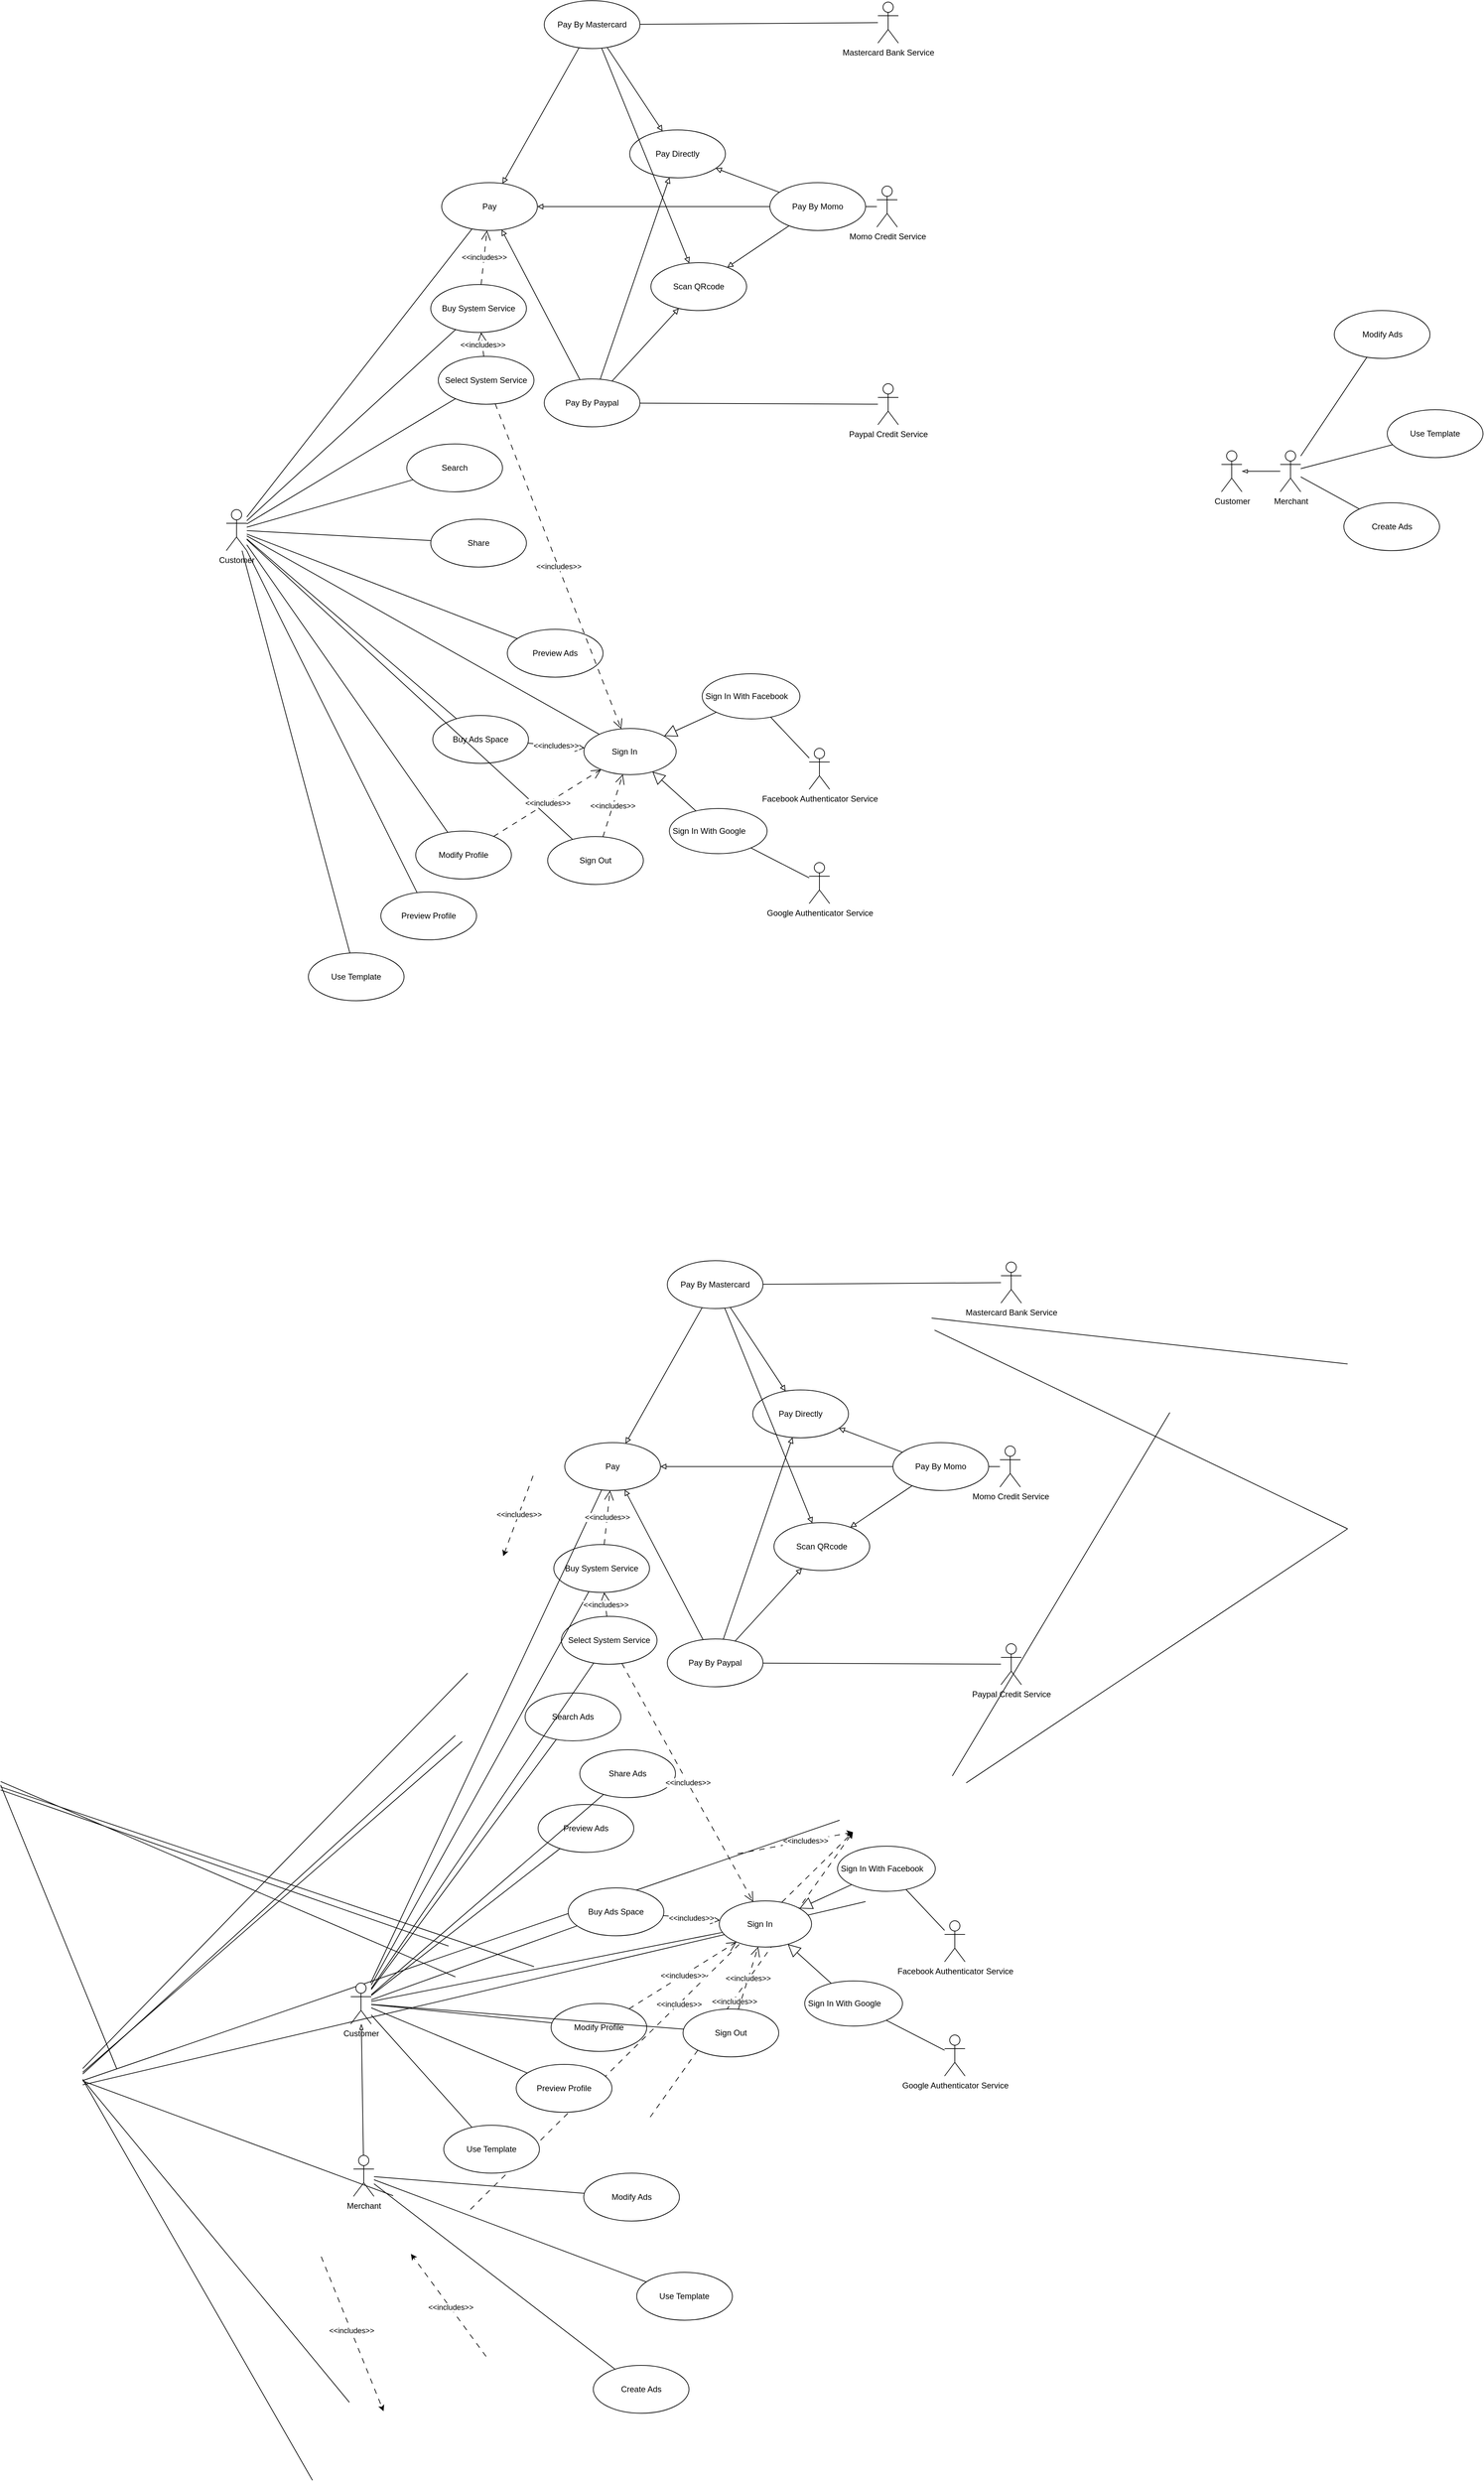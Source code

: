 <mxfile version="24.1.0" type="device">
  <diagram id="kgpKYQtTHZ0yAKxKKP6v" name="Page-1">
    <mxGraphModel dx="4947" dy="4611" grid="0" gridSize="10" guides="1" tooltips="1" connect="1" arrows="1" fold="1" page="1" pageScale="1" pageWidth="850" pageHeight="1100" background="none" math="0" shadow="0">
      <root>
        <mxCell id="0" />
        <mxCell id="1" parent="0" />
        <mxCell id="QdUmvHCU_gGnPU_W8vJt-130" style="rounded=0;orthogonalLoop=1;jettySize=auto;html=1;dashed=1;dashPattern=8 8;entryX=0;entryY=1;entryDx=0;entryDy=0;exitX=1;exitY=0.5;exitDx=0;exitDy=0;" edge="1" parent="1" source="QdUmvHCU_gGnPU_W8vJt-25">
          <mxGeometry relative="1" as="geometry">
            <mxPoint x="500" y="1210" as="sourcePoint" />
            <mxPoint x="796.508" y="793.532" as="targetPoint" />
          </mxGeometry>
        </mxCell>
        <mxCell id="QdUmvHCU_gGnPU_W8vJt-179" value="&amp;lt;&amp;lt;includes&amp;gt;&amp;gt;" style="edgeLabel;html=1;align=center;verticalAlign=middle;resizable=0;points=[];fontFamily=Helvetica;fontSize=11;fontColor=default;labelBackgroundColor=default;" vertex="1" connectable="0" parent="QdUmvHCU_gGnPU_W8vJt-130">
          <mxGeometry x="-0.18" y="-2" relative="1" as="geometry">
            <mxPoint as="offset" />
          </mxGeometry>
        </mxCell>
        <mxCell id="QdUmvHCU_gGnPU_W8vJt-132" style="rounded=0;orthogonalLoop=1;jettySize=auto;html=1;dashed=1;dashPattern=8 8;exitDx=0;exitDy=0;exitX=1;exitY=0.5;entryX=0;entryY=1;entryDx=0;entryDy=0;" edge="1" parent="1" source="QdUmvHCU_gGnPU_W8vJt-101">
          <mxGeometry relative="1" as="geometry">
            <mxPoint x="628" y="825" as="sourcePoint" />
            <mxPoint x="796.508" y="793.532" as="targetPoint" />
          </mxGeometry>
        </mxCell>
        <mxCell id="QdUmvHCU_gGnPU_W8vJt-177" value="&amp;lt;&amp;lt;includes&amp;gt;&amp;gt;" style="edgeLabel;html=1;align=center;verticalAlign=middle;resizable=0;points=[];fontFamily=Helvetica;fontSize=11;fontColor=default;labelBackgroundColor=default;" vertex="1" connectable="0" parent="QdUmvHCU_gGnPU_W8vJt-132">
          <mxGeometry x="0.17" y="1" relative="1" as="geometry">
            <mxPoint as="offset" />
          </mxGeometry>
        </mxCell>
        <mxCell id="QdUmvHCU_gGnPU_W8vJt-134" style="rounded=0;orthogonalLoop=1;jettySize=auto;html=1;dashed=1;dashPattern=8 8;exitDx=0;exitDy=0;exitX=1;exitY=0.5;entryX=0;entryY=1;entryDx=0;entryDy=0;" edge="1" parent="1" source="QdUmvHCU_gGnPU_W8vJt-102">
          <mxGeometry relative="1" as="geometry">
            <mxPoint x="237" y="1345" as="sourcePoint" />
            <mxPoint x="796.508" y="793.532" as="targetPoint" />
          </mxGeometry>
        </mxCell>
        <mxCell id="QdUmvHCU_gGnPU_W8vJt-178" value="&amp;lt;&amp;lt;includes&amp;gt;&amp;gt;" style="edgeLabel;html=1;align=center;verticalAlign=middle;resizable=0;points=[];fontFamily=Helvetica;fontSize=11;fontColor=default;labelBackgroundColor=default;" vertex="1" connectable="0" parent="QdUmvHCU_gGnPU_W8vJt-134">
          <mxGeometry x="0.088" relative="1" as="geometry">
            <mxPoint as="offset" />
          </mxGeometry>
        </mxCell>
        <mxCell id="QdUmvHCU_gGnPU_W8vJt-162" value="" style="endArrow=none;html=1;rounded=0;" edge="1" parent="1" target="QdUmvHCU_gGnPU_W8vJt-45">
          <mxGeometry width="50" height="50" relative="1" as="geometry">
            <mxPoint x="-450" y="727.33" as="sourcePoint" />
            <mxPoint x="330" y="990" as="targetPoint" />
          </mxGeometry>
        </mxCell>
        <mxCell id="QdUmvHCU_gGnPU_W8vJt-163" value="" style="endArrow=none;html=1;rounded=0;" edge="1" parent="1" target="QdUmvHCU_gGnPU_W8vJt-27">
          <mxGeometry width="50" height="50" relative="1" as="geometry">
            <mxPoint x="-450" y="731.784" as="sourcePoint" />
            <mxPoint x="205" y="960" as="targetPoint" />
          </mxGeometry>
        </mxCell>
        <mxCell id="QdUmvHCU_gGnPU_W8vJt-164" value="" style="endArrow=none;html=1;rounded=0;entryX=0;entryY=0.5;entryDx=0;entryDy=0;" edge="1" parent="1" target="QdUmvHCU_gGnPU_W8vJt-26">
          <mxGeometry width="50" height="50" relative="1" as="geometry">
            <mxPoint x="-450" y="719.443" as="sourcePoint" />
            <mxPoint x="215" y="1005" as="targetPoint" />
          </mxGeometry>
        </mxCell>
        <mxCell id="QdUmvHCU_gGnPU_W8vJt-183" value="" style="endArrow=none;html=1;rounded=0;" edge="1" parent="1" target="QdUmvHCU_gGnPU_W8vJt-23">
          <mxGeometry width="50" height="50" relative="1" as="geometry">
            <mxPoint x="-450" y="724.511" as="sourcePoint" />
            <mxPoint x="-280" y="1140" as="targetPoint" />
          </mxGeometry>
        </mxCell>
        <mxCell id="QdUmvHCU_gGnPU_W8vJt-185" style="rounded=0;orthogonalLoop=1;jettySize=auto;html=1;dashed=1;dashPattern=8 8;exitX=0.5;exitY=0;exitDx=0;exitDy=0;" edge="1" parent="1" target="QdUmvHCU_gGnPU_W8vJt-23">
          <mxGeometry relative="1" as="geometry">
            <mxPoint x="260" y="1560" as="sourcePoint" />
            <mxPoint x="150" y="1410" as="targetPoint" />
          </mxGeometry>
        </mxCell>
        <mxCell id="QdUmvHCU_gGnPU_W8vJt-186" value="&amp;lt;&amp;lt;includes&amp;gt;&amp;gt;" style="edgeLabel;html=1;align=center;verticalAlign=middle;resizable=0;points=[];" vertex="1" connectable="0" parent="QdUmvHCU_gGnPU_W8vJt-185">
          <mxGeometry x="-0.045" relative="1" as="geometry">
            <mxPoint as="offset" />
          </mxGeometry>
        </mxCell>
        <mxCell id="QdUmvHCU_gGnPU_W8vJt-187" style="rounded=0;orthogonalLoop=1;jettySize=auto;html=1;dashed=1;dashPattern=8 8;" edge="1" parent="1" target="QdUmvHCU_gGnPU_W8vJt-8">
          <mxGeometry relative="1" as="geometry">
            <mxPoint x="328.673" y="272.532" as="sourcePoint" />
            <mxPoint x="285" y="390" as="targetPoint" />
          </mxGeometry>
        </mxCell>
        <mxCell id="QdUmvHCU_gGnPU_W8vJt-188" value="&amp;lt;&amp;lt;includes&amp;gt;&amp;gt;" style="edgeLabel;html=1;align=center;verticalAlign=middle;resizable=0;points=[];" vertex="1" connectable="0" parent="QdUmvHCU_gGnPU_W8vJt-187">
          <mxGeometry x="-0.045" relative="1" as="geometry">
            <mxPoint as="offset" />
          </mxGeometry>
        </mxCell>
        <mxCell id="QdUmvHCU_gGnPU_W8vJt-190" value="" style="endArrow=none;html=1;rounded=0;" edge="1" parent="1" target="QdUmvHCU_gGnPU_W8vJt-2">
          <mxGeometry width="50" height="50" relative="1" as="geometry">
            <mxPoint x="-330" y="1155.019" as="sourcePoint" />
            <mxPoint x="6" y="1741" as="targetPoint" />
          </mxGeometry>
        </mxCell>
        <mxCell id="QdUmvHCU_gGnPU_W8vJt-191" value="" style="endArrow=none;html=1;rounded=0;" edge="1" parent="1" target="QdUmvHCU_gGnPU_W8vJt-10">
          <mxGeometry width="50" height="50" relative="1" as="geometry">
            <mxPoint x="-330" y="1156.618" as="sourcePoint" />
            <mxPoint x="777" y="776" as="targetPoint" />
          </mxGeometry>
        </mxCell>
        <mxCell id="QdUmvHCU_gGnPU_W8vJt-192" value="" style="endArrow=none;html=1;rounded=0;" edge="1" parent="1" target="QdUmvHCU_gGnPU_W8vJt-25">
          <mxGeometry width="50" height="50" relative="1" as="geometry">
            <mxPoint x="-330" y="1162.854" as="sourcePoint" />
            <mxPoint x="815" y="895" as="targetPoint" />
          </mxGeometry>
        </mxCell>
        <mxCell id="QdUmvHCU_gGnPU_W8vJt-193" value="" style="endArrow=none;html=1;rounded=0;" edge="1" parent="1" target="QdUmvHCU_gGnPU_W8vJt-102">
          <mxGeometry width="50" height="50" relative="1" as="geometry">
            <mxPoint x="-330" y="1157.193" as="sourcePoint" />
            <mxPoint x="124" y="1325" as="targetPoint" />
          </mxGeometry>
        </mxCell>
        <mxCell id="QdUmvHCU_gGnPU_W8vJt-194" value="" style="endArrow=none;html=1;rounded=0;" edge="1" parent="1" target="QdUmvHCU_gGnPU_W8vJt-101">
          <mxGeometry width="50" height="50" relative="1" as="geometry">
            <mxPoint x="-330" y="1154.998" as="sourcePoint" />
            <mxPoint x="60" y="1627" as="targetPoint" />
          </mxGeometry>
        </mxCell>
        <mxCell id="QdUmvHCU_gGnPU_W8vJt-196" value="" style="endArrow=none;html=1;rounded=0;" edge="1" parent="1" target="QdUmvHCU_gGnPU_W8vJt-32">
          <mxGeometry width="50" height="50" relative="1" as="geometry">
            <mxPoint x="-330" y="1147.049" as="sourcePoint" />
            <mxPoint x="215" y="652" as="targetPoint" />
          </mxGeometry>
        </mxCell>
        <mxCell id="QdUmvHCU_gGnPU_W8vJt-197" value="" style="endArrow=none;html=1;rounded=0;" edge="1" parent="1" target="QdUmvHCU_gGnPU_W8vJt-12">
          <mxGeometry width="50" height="50" relative="1" as="geometry">
            <mxPoint x="-330" y="1144.512" as="sourcePoint" />
            <mxPoint x="225" y="661" as="targetPoint" />
          </mxGeometry>
        </mxCell>
        <mxCell id="QdUmvHCU_gGnPU_W8vJt-198" value="" style="endArrow=none;html=1;rounded=0;" edge="1" parent="1" target="QdUmvHCU_gGnPU_W8vJt-46">
          <mxGeometry width="50" height="50" relative="1" as="geometry">
            <mxPoint x="-330" y="1139.072" as="sourcePoint" />
            <mxPoint x="233" y="561" as="targetPoint" />
          </mxGeometry>
        </mxCell>
        <mxCell id="QdUmvHCU_gGnPU_W8vJt-139" style="rounded=0;orthogonalLoop=1;jettySize=auto;html=1;dashed=1;dashPattern=8 8;" edge="1" parent="1" target="QdUmvHCU_gGnPU_W8vJt-45">
          <mxGeometry relative="1" as="geometry">
            <mxPoint x="18.829" y="1414.122" as="sourcePoint" />
            <mxPoint x="110" y="1640" as="targetPoint" />
          </mxGeometry>
        </mxCell>
        <mxCell id="QdUmvHCU_gGnPU_W8vJt-140" value="&amp;lt;&amp;lt;includes&amp;gt;&amp;gt;" style="edgeLabel;html=1;align=center;verticalAlign=middle;resizable=0;points=[];" vertex="1" connectable="0" parent="QdUmvHCU_gGnPU_W8vJt-139">
          <mxGeometry x="-0.045" relative="1" as="geometry">
            <mxPoint as="offset" />
          </mxGeometry>
        </mxCell>
        <mxCell id="QdUmvHCU_gGnPU_W8vJt-62" style="rounded=0;orthogonalLoop=1;jettySize=auto;html=1;dashed=1;dashPattern=8 8;" edge="1" parent="1" source="QdUmvHCU_gGnPU_W8vJt-10">
          <mxGeometry relative="1" as="geometry">
            <mxPoint x="875" y="810" as="targetPoint" />
          </mxGeometry>
        </mxCell>
        <mxCell id="QdUmvHCU_gGnPU_W8vJt-63" value="&amp;lt;&amp;lt;includes&amp;gt;&amp;gt;" style="edgeLabel;html=1;align=center;verticalAlign=middle;resizable=0;points=[];" vertex="1" connectable="0" parent="QdUmvHCU_gGnPU_W8vJt-62">
          <mxGeometry x="-0.045" relative="1" as="geometry">
            <mxPoint as="offset" />
          </mxGeometry>
        </mxCell>
        <mxCell id="QdUmvHCU_gGnPU_W8vJt-201" value="" style="endArrow=none;html=1;rounded=0;strokeColor=default;align=center;verticalAlign=middle;fontFamily=Helvetica;fontSize=11;fontColor=default;labelBackgroundColor=default;" edge="1" parent="1" target="QdUmvHCU_gGnPU_W8vJt-33">
          <mxGeometry width="50" height="50" relative="1" as="geometry">
            <mxPoint x="941.874" y="711.331" as="sourcePoint" />
            <mxPoint x="1260" y="180" as="targetPoint" />
          </mxGeometry>
        </mxCell>
        <mxCell id="QdUmvHCU_gGnPU_W8vJt-202" value="" style="endArrow=none;html=1;rounded=0;strokeColor=default;align=center;verticalAlign=middle;fontFamily=Helvetica;fontSize=11;fontColor=default;labelBackgroundColor=default;" edge="1" parent="1" target="QdUmvHCU_gGnPU_W8vJt-36">
          <mxGeometry width="50" height="50" relative="1" as="geometry">
            <mxPoint x="962.168" y="721.453" as="sourcePoint" />
            <mxPoint x="1520" y="350" as="targetPoint" />
          </mxGeometry>
        </mxCell>
        <mxCell id="QdUmvHCU_gGnPU_W8vJt-209" value="" style="endArrow=none;html=1;rounded=0;strokeColor=default;align=center;verticalAlign=middle;fontFamily=Helvetica;fontSize=11;fontColor=default;labelBackgroundColor=default;" edge="1" parent="1" target="QdUmvHCU_gGnPU_W8vJt-43">
          <mxGeometry width="50" height="50" relative="1" as="geometry">
            <mxPoint x="915.89" y="59.612" as="sourcePoint" />
            <mxPoint x="1520" y="350" as="targetPoint" />
          </mxGeometry>
        </mxCell>
        <mxCell id="QdUmvHCU_gGnPU_W8vJt-210" value="" style="endArrow=none;html=1;rounded=0;strokeColor=default;align=center;verticalAlign=middle;fontFamily=Helvetica;fontSize=11;fontColor=default;labelBackgroundColor=default;" edge="1" parent="1" target="QdUmvHCU_gGnPU_W8vJt-40">
          <mxGeometry width="50" height="50" relative="1" as="geometry">
            <mxPoint x="911.52" y="42.035" as="sourcePoint" />
            <mxPoint x="1520" y="109" as="targetPoint" />
          </mxGeometry>
        </mxCell>
        <mxCell id="QdUmvHCU_gGnPU_W8vJt-245" value="Use Template" style="ellipse;whiteSpace=wrap;html=1;" vertex="1" parent="1">
          <mxGeometry y="-492" width="140" height="70" as="geometry" />
        </mxCell>
        <mxCell id="QdUmvHCU_gGnPU_W8vJt-247" value="Search" style="ellipse;whiteSpace=wrap;html=1;" vertex="1" parent="1">
          <mxGeometry x="144" y="-1236" width="140" height="70" as="geometry" />
        </mxCell>
        <mxCell id="QdUmvHCU_gGnPU_W8vJt-248" value="Share" style="ellipse;whiteSpace=wrap;html=1;" vertex="1" parent="1">
          <mxGeometry x="179" y="-1126" width="140" height="70" as="geometry" />
        </mxCell>
        <mxCell id="QdUmvHCU_gGnPU_W8vJt-249" value="Buy System Service" style="ellipse;whiteSpace=wrap;html=1;" vertex="1" parent="1">
          <mxGeometry x="179" y="-1469" width="140" height="70" as="geometry" />
        </mxCell>
        <mxCell id="QdUmvHCU_gGnPU_W8vJt-250" value="Select System Service" style="ellipse;whiteSpace=wrap;html=1;" vertex="1" parent="1">
          <mxGeometry x="190" y="-1364" width="140" height="70" as="geometry" />
        </mxCell>
        <mxCell id="QdUmvHCU_gGnPU_W8vJt-251" value="Google Authenticator Service" style="shape=umlActor;verticalLabelPosition=bottom;verticalAlign=top;html=1;outlineConnect=0;container=0;flipV=0;" vertex="1" parent="1">
          <mxGeometry x="732.5" y="-624" width="30" height="60" as="geometry" />
        </mxCell>
        <mxCell id="QdUmvHCU_gGnPU_W8vJt-252" value="Facebook Authenticator Service" style="shape=umlActor;verticalLabelPosition=bottom;verticalAlign=top;html=1;outlineConnect=0;container=0;flipV=0;" vertex="1" parent="1">
          <mxGeometry x="732.5" y="-791" width="30" height="60" as="geometry" />
        </mxCell>
        <mxCell id="QdUmvHCU_gGnPU_W8vJt-253" value="Momo Credit Service" style="shape=umlActor;verticalLabelPosition=bottom;verticalAlign=top;html=1;outlineConnect=0;container=0;" vertex="1" parent="1">
          <mxGeometry x="831.5" y="-1613" width="30" height="60" as="geometry" />
        </mxCell>
        <mxCell id="QdUmvHCU_gGnPU_W8vJt-254" value="Mastercard Bank Service" style="shape=umlActor;verticalLabelPosition=bottom;verticalAlign=top;html=1;outlineConnect=0;container=0;" vertex="1" parent="1">
          <mxGeometry x="833" y="-1882" width="30" height="60" as="geometry" />
        </mxCell>
        <mxCell id="QdUmvHCU_gGnPU_W8vJt-255" value="Modify Profile" style="ellipse;whiteSpace=wrap;html=1;" vertex="1" parent="1">
          <mxGeometry x="157" y="-670" width="140" height="70" as="geometry" />
        </mxCell>
        <mxCell id="QdUmvHCU_gGnPU_W8vJt-256" value="Preview Profile" style="ellipse;whiteSpace=wrap;html=1;" vertex="1" parent="1">
          <mxGeometry x="106" y="-581" width="140" height="70" as="geometry" />
        </mxCell>
        <mxCell id="QdUmvHCU_gGnPU_W8vJt-257" value="Preview Ads" style="ellipse;whiteSpace=wrap;html=1;" vertex="1" parent="1">
          <mxGeometry x="291" y="-965" width="140" height="70" as="geometry" />
        </mxCell>
        <mxCell id="QdUmvHCU_gGnPU_W8vJt-260" value="Buy Ads Space" style="ellipse;whiteSpace=wrap;html=1;" vertex="1" parent="1">
          <mxGeometry x="182" y="-839" width="140" height="70" as="geometry" />
        </mxCell>
        <mxCell id="QdUmvHCU_gGnPU_W8vJt-261" value="Sign Out" style="ellipse;whiteSpace=wrap;html=1;flipH=1;flipV=1;" vertex="1" parent="1">
          <mxGeometry x="350" y="-662" width="140" height="70" as="geometry" />
        </mxCell>
        <mxCell id="QdUmvHCU_gGnPU_W8vJt-262" value="Sign In&lt;span style=&quot;white-space: pre;&quot;&gt;&#x9;&lt;/span&gt;" style="ellipse;whiteSpace=wrap;html=1;flipH=1;flipV=1;fontStyle=0" vertex="1" parent="1">
          <mxGeometry x="403" y="-820" width="135" height="67.5" as="geometry" />
        </mxCell>
        <mxCell id="QdUmvHCU_gGnPU_W8vJt-263" value="Customer" style="shape=umlActor;verticalLabelPosition=bottom;verticalAlign=top;html=1;outlineConnect=0;" vertex="1" parent="1">
          <mxGeometry x="-120" y="-1140" width="30" height="60" as="geometry" />
        </mxCell>
        <mxCell id="QdUmvHCU_gGnPU_W8vJt-266" value="Sign In With Facebook&lt;span style=&quot;white-space: pre;&quot;&gt;&#x9;&lt;/span&gt;" style="ellipse;whiteSpace=wrap;html=1;flipH=1;flipV=1;fontStyle=0" vertex="1" parent="1">
          <mxGeometry x="576" y="-900" width="143" height="66" as="geometry" />
        </mxCell>
        <mxCell id="QdUmvHCU_gGnPU_W8vJt-267" value="Sign In With Google&lt;span style=&quot;white-space: pre;&quot;&gt;&#x9;&lt;/span&gt;" style="ellipse;whiteSpace=wrap;html=1;flipH=1;flipV=1;fontStyle=0" vertex="1" parent="1">
          <mxGeometry x="528" y="-703" width="143" height="66" as="geometry" />
        </mxCell>
        <mxCell id="QdUmvHCU_gGnPU_W8vJt-269" value="" style="endArrow=block;endSize=16;endFill=0;html=1;rounded=0;strokeColor=default;align=center;verticalAlign=middle;fontFamily=Helvetica;fontSize=11;fontColor=default;labelBackgroundColor=default;" edge="1" parent="1" source="QdUmvHCU_gGnPU_W8vJt-266" target="QdUmvHCU_gGnPU_W8vJt-262">
          <mxGeometry width="160" relative="1" as="geometry">
            <mxPoint x="208.5" y="-610" as="sourcePoint" />
            <mxPoint x="368.5" y="-610" as="targetPoint" />
          </mxGeometry>
        </mxCell>
        <mxCell id="QdUmvHCU_gGnPU_W8vJt-270" value="" style="endArrow=block;endSize=16;endFill=0;html=1;rounded=0;strokeColor=default;align=center;verticalAlign=middle;fontFamily=Helvetica;fontSize=11;fontColor=default;labelBackgroundColor=default;" edge="1" parent="1" source="QdUmvHCU_gGnPU_W8vJt-267" target="QdUmvHCU_gGnPU_W8vJt-262">
          <mxGeometry width="160" relative="1" as="geometry">
            <mxPoint x="386" y="-617" as="sourcePoint" />
            <mxPoint x="423" y="-584" as="targetPoint" />
          </mxGeometry>
        </mxCell>
        <mxCell id="QdUmvHCU_gGnPU_W8vJt-271" value="&amp;lt;&amp;lt;includes&amp;gt;&amp;gt;" style="endArrow=open;endSize=12;dashed=1;html=1;rounded=0;dashPattern=8 8;strokeColor=default;align=center;verticalAlign=middle;fontFamily=Helvetica;fontSize=11;fontColor=default;labelBackgroundColor=default;" edge="1" parent="1" source="QdUmvHCU_gGnPU_W8vJt-261" target="QdUmvHCU_gGnPU_W8vJt-262">
          <mxGeometry width="160" relative="1" as="geometry">
            <mxPoint x="217.5" y="-516" as="sourcePoint" />
            <mxPoint x="377.5" y="-516" as="targetPoint" />
          </mxGeometry>
        </mxCell>
        <mxCell id="QdUmvHCU_gGnPU_W8vJt-272" value="" style="endArrow=none;html=1;rounded=0;strokeColor=default;align=center;verticalAlign=middle;fontFamily=Helvetica;fontSize=11;fontColor=default;labelBackgroundColor=default;" edge="1" parent="1" source="QdUmvHCU_gGnPU_W8vJt-252" target="QdUmvHCU_gGnPU_W8vJt-266">
          <mxGeometry width="50" height="50" relative="1" as="geometry">
            <mxPoint x="586.5" y="-242" as="sourcePoint" />
            <mxPoint x="506.5" y="-462" as="targetPoint" />
          </mxGeometry>
        </mxCell>
        <mxCell id="QdUmvHCU_gGnPU_W8vJt-274" value="" style="endArrow=none;html=1;rounded=0;strokeColor=default;align=center;verticalAlign=middle;fontFamily=Helvetica;fontSize=11;fontColor=default;labelBackgroundColor=default;" edge="1" parent="1" source="QdUmvHCU_gGnPU_W8vJt-251" target="QdUmvHCU_gGnPU_W8vJt-267">
          <mxGeometry width="50" height="50" relative="1" as="geometry">
            <mxPoint x="628.5" y="-705" as="sourcePoint" />
            <mxPoint x="247.5" y="-683" as="targetPoint" />
          </mxGeometry>
        </mxCell>
        <mxCell id="QdUmvHCU_gGnPU_W8vJt-277" value="Pay" style="ellipse;whiteSpace=wrap;html=1;" vertex="1" parent="1">
          <mxGeometry x="195" y="-1618" width="140" height="70" as="geometry" />
        </mxCell>
        <mxCell id="QdUmvHCU_gGnPU_W8vJt-278" style="rounded=0;orthogonalLoop=1;jettySize=auto;html=1;endArrow=block;endFill=0;" edge="1" parent="1" source="QdUmvHCU_gGnPU_W8vJt-297" target="QdUmvHCU_gGnPU_W8vJt-277">
          <mxGeometry relative="1" as="geometry">
            <mxPoint x="387.5" y="-1519" as="sourcePoint" />
            <mxPoint x="490.5" y="-1659" as="targetPoint" />
          </mxGeometry>
        </mxCell>
        <mxCell id="QdUmvHCU_gGnPU_W8vJt-280" style="rounded=0;orthogonalLoop=1;jettySize=auto;html=1;endArrow=block;endFill=0;" edge="1" parent="1" source="QdUmvHCU_gGnPU_W8vJt-298" target="QdUmvHCU_gGnPU_W8vJt-277">
          <mxGeometry relative="1" as="geometry">
            <mxPoint x="613.5" y="-1463" as="sourcePoint" />
            <mxPoint x="695.5" y="-1612" as="targetPoint" />
          </mxGeometry>
        </mxCell>
        <mxCell id="QdUmvHCU_gGnPU_W8vJt-282" style="rounded=0;orthogonalLoop=1;jettySize=auto;html=1;endArrow=block;endFill=0;" edge="1" parent="1" source="QdUmvHCU_gGnPU_W8vJt-299" target="QdUmvHCU_gGnPU_W8vJt-277">
          <mxGeometry relative="1" as="geometry">
            <mxPoint x="452.5" y="-1453" as="sourcePoint" />
            <mxPoint x="553.5" y="-1602" as="targetPoint" />
          </mxGeometry>
        </mxCell>
        <mxCell id="QdUmvHCU_gGnPU_W8vJt-286" style="rounded=0;orthogonalLoop=1;jettySize=auto;html=1;endArrow=block;endFill=0;" edge="1" parent="1" source="QdUmvHCU_gGnPU_W8vJt-297" target="QdUmvHCU_gGnPU_W8vJt-301">
          <mxGeometry relative="1" as="geometry">
            <mxPoint x="554" y="-1362" as="sourcePoint" />
            <mxPoint x="519" y="-1398.75" as="targetPoint" />
          </mxGeometry>
        </mxCell>
        <mxCell id="QdUmvHCU_gGnPU_W8vJt-297" value="Pay By Paypal" style="ellipse;whiteSpace=wrap;html=1;" vertex="1" parent="1">
          <mxGeometry x="345" y="-1331" width="140" height="70" as="geometry" />
        </mxCell>
        <mxCell id="QdUmvHCU_gGnPU_W8vJt-298" value="Pay By Momo" style="ellipse;whiteSpace=wrap;html=1;" vertex="1" parent="1">
          <mxGeometry x="675" y="-1618" width="140" height="70" as="geometry" />
        </mxCell>
        <mxCell id="QdUmvHCU_gGnPU_W8vJt-299" value="Pay By Mastercard" style="ellipse;whiteSpace=wrap;html=1;" vertex="1" parent="1">
          <mxGeometry x="345" y="-1884" width="140" height="70" as="geometry" />
        </mxCell>
        <mxCell id="QdUmvHCU_gGnPU_W8vJt-301" value="Scan QRcode" style="ellipse;whiteSpace=wrap;html=1;" vertex="1" parent="1">
          <mxGeometry x="501" y="-1501" width="140" height="70" as="geometry" />
        </mxCell>
        <mxCell id="QdUmvHCU_gGnPU_W8vJt-302" value="Pay Directly" style="ellipse;whiteSpace=wrap;html=1;" vertex="1" parent="1">
          <mxGeometry x="470" y="-1695" width="140" height="70" as="geometry" />
        </mxCell>
        <mxCell id="QdUmvHCU_gGnPU_W8vJt-307" value="" style="endArrow=none;html=1;rounded=0;strokeColor=default;align=center;verticalAlign=middle;fontFamily=Helvetica;fontSize=11;fontColor=default;labelBackgroundColor=default;" edge="1" parent="1" source="QdUmvHCU_gGnPU_W8vJt-308" target="QdUmvHCU_gGnPU_W8vJt-297">
          <mxGeometry width="50" height="50" relative="1" as="geometry">
            <mxPoint x="725" y="-1352" as="sourcePoint" />
            <mxPoint x="529" y="-1297" as="targetPoint" />
          </mxGeometry>
        </mxCell>
        <mxCell id="QdUmvHCU_gGnPU_W8vJt-308" value="Paypal Credit Service" style="shape=umlActor;verticalLabelPosition=bottom;verticalAlign=top;html=1;outlineConnect=0;container=0;" vertex="1" parent="1">
          <mxGeometry x="833" y="-1324" width="30" height="60" as="geometry" />
        </mxCell>
        <mxCell id="QdUmvHCU_gGnPU_W8vJt-309" value="" style="endArrow=none;html=1;rounded=0;strokeColor=default;align=center;verticalAlign=middle;fontFamily=Helvetica;fontSize=11;fontColor=default;labelBackgroundColor=default;" edge="1" parent="1" source="QdUmvHCU_gGnPU_W8vJt-254" target="QdUmvHCU_gGnPU_W8vJt-299">
          <mxGeometry width="50" height="50" relative="1" as="geometry">
            <mxPoint x="900" y="-1298" as="sourcePoint" />
            <mxPoint x="489" y="-1428" as="targetPoint" />
          </mxGeometry>
        </mxCell>
        <mxCell id="QdUmvHCU_gGnPU_W8vJt-310" value="" style="endArrow=none;html=1;rounded=0;strokeColor=default;align=center;verticalAlign=middle;fontFamily=Helvetica;fontSize=11;fontColor=default;labelBackgroundColor=default;" edge="1" parent="1" source="QdUmvHCU_gGnPU_W8vJt-253" target="QdUmvHCU_gGnPU_W8vJt-298">
          <mxGeometry width="50" height="50" relative="1" as="geometry">
            <mxPoint x="910" y="-1288" as="sourcePoint" />
            <mxPoint x="499" y="-1418" as="targetPoint" />
          </mxGeometry>
        </mxCell>
        <mxCell id="QdUmvHCU_gGnPU_W8vJt-312" value="" style="endArrow=none;html=1;rounded=0;strokeColor=default;align=center;verticalAlign=middle;fontFamily=Helvetica;fontSize=11;fontColor=default;labelBackgroundColor=default;" edge="1" parent="1" source="QdUmvHCU_gGnPU_W8vJt-277" target="QdUmvHCU_gGnPU_W8vJt-263">
          <mxGeometry width="50" height="50" relative="1" as="geometry">
            <mxPoint x="843" y="-1284" as="sourcePoint" />
            <mxPoint x="495" y="-1286" as="targetPoint" />
          </mxGeometry>
        </mxCell>
        <mxCell id="QdUmvHCU_gGnPU_W8vJt-313" value="" style="endArrow=none;html=1;rounded=0;strokeColor=default;align=center;verticalAlign=middle;fontFamily=Helvetica;fontSize=11;fontColor=default;labelBackgroundColor=default;" edge="1" parent="1" source="QdUmvHCU_gGnPU_W8vJt-249" target="QdUmvHCU_gGnPU_W8vJt-263">
          <mxGeometry width="50" height="50" relative="1" as="geometry">
            <mxPoint x="249" y="-1540" as="sourcePoint" />
            <mxPoint x="-80" y="-1119" as="targetPoint" />
          </mxGeometry>
        </mxCell>
        <mxCell id="QdUmvHCU_gGnPU_W8vJt-314" value="" style="endArrow=none;html=1;rounded=0;strokeColor=default;align=center;verticalAlign=middle;fontFamily=Helvetica;fontSize=11;fontColor=default;labelBackgroundColor=default;" edge="1" parent="1" source="QdUmvHCU_gGnPU_W8vJt-250" target="QdUmvHCU_gGnPU_W8vJt-263">
          <mxGeometry width="50" height="50" relative="1" as="geometry">
            <mxPoint x="259" y="-1530" as="sourcePoint" />
            <mxPoint x="-70" y="-1109" as="targetPoint" />
          </mxGeometry>
        </mxCell>
        <mxCell id="QdUmvHCU_gGnPU_W8vJt-315" value="" style="endArrow=none;html=1;rounded=0;strokeColor=default;align=center;verticalAlign=middle;fontFamily=Helvetica;fontSize=11;fontColor=default;labelBackgroundColor=default;" edge="1" parent="1" source="QdUmvHCU_gGnPU_W8vJt-247" target="QdUmvHCU_gGnPU_W8vJt-263">
          <mxGeometry width="50" height="50" relative="1" as="geometry">
            <mxPoint x="269" y="-1520" as="sourcePoint" />
            <mxPoint x="-60" y="-1099" as="targetPoint" />
          </mxGeometry>
        </mxCell>
        <mxCell id="QdUmvHCU_gGnPU_W8vJt-316" value="" style="endArrow=none;html=1;rounded=0;strokeColor=default;align=center;verticalAlign=middle;fontFamily=Helvetica;fontSize=11;fontColor=default;labelBackgroundColor=default;" edge="1" parent="1" source="QdUmvHCU_gGnPU_W8vJt-248" target="QdUmvHCU_gGnPU_W8vJt-263">
          <mxGeometry width="50" height="50" relative="1" as="geometry">
            <mxPoint x="213" y="-1184" as="sourcePoint" />
            <mxPoint x="-50" y="-1089" as="targetPoint" />
          </mxGeometry>
        </mxCell>
        <mxCell id="QdUmvHCU_gGnPU_W8vJt-317" value="" style="endArrow=none;html=1;rounded=0;strokeColor=default;align=center;verticalAlign=middle;fontFamily=Helvetica;fontSize=11;fontColor=default;labelBackgroundColor=default;" edge="1" parent="1" source="QdUmvHCU_gGnPU_W8vJt-257" target="QdUmvHCU_gGnPU_W8vJt-263">
          <mxGeometry width="50" height="50" relative="1" as="geometry">
            <mxPoint x="200" y="-1087" as="sourcePoint" />
            <mxPoint x="-40" y="-1079" as="targetPoint" />
          </mxGeometry>
        </mxCell>
        <mxCell id="QdUmvHCU_gGnPU_W8vJt-318" value="" style="endArrow=none;html=1;rounded=0;strokeColor=default;align=center;verticalAlign=middle;fontFamily=Helvetica;fontSize=11;fontColor=default;labelBackgroundColor=default;" edge="1" parent="1" source="QdUmvHCU_gGnPU_W8vJt-260" target="QdUmvHCU_gGnPU_W8vJt-263">
          <mxGeometry width="50" height="50" relative="1" as="geometry">
            <mxPoint x="211" y="-992" as="sourcePoint" />
            <mxPoint x="-30" y="-1069" as="targetPoint" />
          </mxGeometry>
        </mxCell>
        <mxCell id="QdUmvHCU_gGnPU_W8vJt-319" value="" style="endArrow=none;html=1;rounded=0;strokeColor=default;align=center;verticalAlign=middle;fontFamily=Helvetica;fontSize=11;fontColor=default;labelBackgroundColor=default;" edge="1" parent="1" source="QdUmvHCU_gGnPU_W8vJt-262" target="QdUmvHCU_gGnPU_W8vJt-263">
          <mxGeometry width="50" height="50" relative="1" as="geometry">
            <mxPoint x="229" y="-886" as="sourcePoint" />
            <mxPoint x="-20" y="-1059" as="targetPoint" />
          </mxGeometry>
        </mxCell>
        <mxCell id="QdUmvHCU_gGnPU_W8vJt-320" value="" style="endArrow=none;html=1;rounded=0;strokeColor=default;align=center;verticalAlign=middle;fontFamily=Helvetica;fontSize=11;fontColor=default;labelBackgroundColor=default;" edge="1" parent="1" source="QdUmvHCU_gGnPU_W8vJt-261" target="QdUmvHCU_gGnPU_W8vJt-263">
          <mxGeometry width="50" height="50" relative="1" as="geometry">
            <mxPoint x="249" y="-694" as="sourcePoint" />
            <mxPoint x="-10" y="-1049" as="targetPoint" />
          </mxGeometry>
        </mxCell>
        <mxCell id="QdUmvHCU_gGnPU_W8vJt-321" value="" style="endArrow=none;html=1;rounded=0;strokeColor=default;align=center;verticalAlign=middle;fontFamily=Helvetica;fontSize=11;fontColor=default;labelBackgroundColor=default;" edge="1" parent="1" source="QdUmvHCU_gGnPU_W8vJt-255" target="QdUmvHCU_gGnPU_W8vJt-263">
          <mxGeometry width="50" height="50" relative="1" as="geometry">
            <mxPoint x="255" y="-558" as="sourcePoint" />
            <mxPoint y="-1039" as="targetPoint" />
          </mxGeometry>
        </mxCell>
        <mxCell id="QdUmvHCU_gGnPU_W8vJt-322" value="" style="endArrow=none;html=1;rounded=0;strokeColor=default;align=center;verticalAlign=middle;fontFamily=Helvetica;fontSize=11;fontColor=default;labelBackgroundColor=default;" edge="1" parent="1" source="QdUmvHCU_gGnPU_W8vJt-256" target="QdUmvHCU_gGnPU_W8vJt-263">
          <mxGeometry width="50" height="50" relative="1" as="geometry">
            <mxPoint x="259" y="-423" as="sourcePoint" />
            <mxPoint x="10" y="-1029" as="targetPoint" />
          </mxGeometry>
        </mxCell>
        <mxCell id="QdUmvHCU_gGnPU_W8vJt-323" value="" style="endArrow=none;html=1;rounded=0;strokeColor=default;align=center;verticalAlign=middle;fontFamily=Helvetica;fontSize=11;fontColor=default;labelBackgroundColor=default;" edge="1" parent="1" source="QdUmvHCU_gGnPU_W8vJt-245" target="QdUmvHCU_gGnPU_W8vJt-263">
          <mxGeometry width="50" height="50" relative="1" as="geometry">
            <mxPoint x="261" y="-309" as="sourcePoint" />
            <mxPoint x="20" y="-1019" as="targetPoint" />
          </mxGeometry>
        </mxCell>
        <mxCell id="QdUmvHCU_gGnPU_W8vJt-325" value="Use Template" style="ellipse;whiteSpace=wrap;html=1;" vertex="1" parent="1">
          <mxGeometry x="1578" y="-1286" width="140" height="70" as="geometry" />
        </mxCell>
        <mxCell id="QdUmvHCU_gGnPU_W8vJt-338" value="Modify Ads" style="ellipse;whiteSpace=wrap;html=1;" vertex="1" parent="1">
          <mxGeometry x="1500.5" y="-1431" width="140" height="70" as="geometry" />
        </mxCell>
        <mxCell id="QdUmvHCU_gGnPU_W8vJt-339" value="Create Ads" style="ellipse;whiteSpace=wrap;html=1;" vertex="1" parent="1">
          <mxGeometry x="1514.5" y="-1150" width="140" height="70" as="geometry" />
        </mxCell>
        <mxCell id="QdUmvHCU_gGnPU_W8vJt-345" style="rounded=0;orthogonalLoop=1;jettySize=auto;html=1;strokeColor=default;align=center;verticalAlign=middle;fontFamily=Helvetica;fontSize=11;fontColor=default;labelBackgroundColor=default;endArrow=blockThin;endFill=0;" edge="1" parent="1" source="QdUmvHCU_gGnPU_W8vJt-343" target="QdUmvHCU_gGnPU_W8vJt-344">
          <mxGeometry relative="1" as="geometry" />
        </mxCell>
        <mxCell id="QdUmvHCU_gGnPU_W8vJt-346" style="rounded=0;orthogonalLoop=1;jettySize=auto;html=1;strokeColor=default;align=center;verticalAlign=middle;fontFamily=Helvetica;fontSize=11;fontColor=default;labelBackgroundColor=default;endArrow=none;endFill=0;" edge="1" parent="1" source="QdUmvHCU_gGnPU_W8vJt-343" target="QdUmvHCU_gGnPU_W8vJt-325">
          <mxGeometry relative="1" as="geometry" />
        </mxCell>
        <mxCell id="QdUmvHCU_gGnPU_W8vJt-343" value="Merchant" style="shape=umlActor;verticalLabelPosition=bottom;verticalAlign=top;html=1;outlineConnect=0;" vertex="1" parent="1">
          <mxGeometry x="1421.5" y="-1226" width="30" height="60" as="geometry" />
        </mxCell>
        <mxCell id="QdUmvHCU_gGnPU_W8vJt-344" value="Customer" style="shape=umlActor;verticalLabelPosition=bottom;verticalAlign=top;html=1;outlineConnect=0;" vertex="1" parent="1">
          <mxGeometry x="1335.5" y="-1226" width="30" height="60" as="geometry" />
        </mxCell>
        <mxCell id="QdUmvHCU_gGnPU_W8vJt-347" style="rounded=0;orthogonalLoop=1;jettySize=auto;html=1;strokeColor=default;align=center;verticalAlign=middle;fontFamily=Helvetica;fontSize=11;fontColor=default;labelBackgroundColor=default;endArrow=none;endFill=0;" edge="1" parent="1" source="QdUmvHCU_gGnPU_W8vJt-343" target="QdUmvHCU_gGnPU_W8vJt-339">
          <mxGeometry relative="1" as="geometry">
            <mxPoint x="1461.5" y="-1188" as="sourcePoint" />
            <mxPoint x="1548.5" y="-1198" as="targetPoint" />
          </mxGeometry>
        </mxCell>
        <mxCell id="QdUmvHCU_gGnPU_W8vJt-349" style="rounded=0;orthogonalLoop=1;jettySize=auto;html=1;strokeColor=default;align=center;verticalAlign=middle;fontFamily=Helvetica;fontSize=11;fontColor=default;labelBackgroundColor=default;endArrow=none;endFill=0;" edge="1" parent="1" source="QdUmvHCU_gGnPU_W8vJt-343" target="QdUmvHCU_gGnPU_W8vJt-338">
          <mxGeometry relative="1" as="geometry">
            <mxPoint x="1481.5" y="-1168" as="sourcePoint" />
            <mxPoint x="1583.5" y="-1265" as="targetPoint" />
          </mxGeometry>
        </mxCell>
        <mxCell id="QdUmvHCU_gGnPU_W8vJt-352" value="&amp;lt;&amp;lt;includes&amp;gt;&amp;gt;" style="endArrow=open;endSize=12;dashed=1;html=1;rounded=0;dashPattern=8 8;strokeColor=default;align=center;verticalAlign=middle;fontFamily=Helvetica;fontSize=11;fontColor=default;labelBackgroundColor=default;" edge="1" parent="1" source="QdUmvHCU_gGnPU_W8vJt-255" target="QdUmvHCU_gGnPU_W8vJt-262">
          <mxGeometry width="160" relative="1" as="geometry">
            <mxPoint x="397" y="-452" as="sourcePoint" />
            <mxPoint x="397" y="-554" as="targetPoint" />
          </mxGeometry>
        </mxCell>
        <mxCell id="QdUmvHCU_gGnPU_W8vJt-354" value="&amp;lt;&amp;lt;includes&amp;gt;&amp;gt;" style="endArrow=open;endSize=12;dashed=1;html=1;rounded=0;dashPattern=8 8;strokeColor=default;align=center;verticalAlign=middle;fontFamily=Helvetica;fontSize=11;fontColor=default;labelBackgroundColor=default;" edge="1" parent="1" source="QdUmvHCU_gGnPU_W8vJt-260" target="QdUmvHCU_gGnPU_W8vJt-262">
          <mxGeometry width="160" relative="1" as="geometry">
            <mxPoint x="467.31" y="-794.85" as="sourcePoint" />
            <mxPoint x="574.31" y="-891.85" as="targetPoint" />
          </mxGeometry>
        </mxCell>
        <mxCell id="QdUmvHCU_gGnPU_W8vJt-355" value="&amp;lt;&amp;lt;includes&amp;gt;&amp;gt;" style="endArrow=open;endSize=12;dashed=1;html=1;rounded=0;dashPattern=8 8;strokeColor=default;align=center;verticalAlign=middle;fontFamily=Helvetica;fontSize=11;fontColor=default;labelBackgroundColor=default;" edge="1" parent="1" source="QdUmvHCU_gGnPU_W8vJt-250" target="QdUmvHCU_gGnPU_W8vJt-262">
          <mxGeometry width="160" relative="1" as="geometry">
            <mxPoint x="378.74" y="-951.65" as="sourcePoint" />
            <mxPoint x="458.74" y="-812.65" as="targetPoint" />
          </mxGeometry>
        </mxCell>
        <mxCell id="QdUmvHCU_gGnPU_W8vJt-356" value="&amp;lt;&amp;lt;includes&amp;gt;&amp;gt;" style="endArrow=open;endSize=12;dashed=1;html=1;rounded=0;dashPattern=8 8;strokeColor=default;align=center;verticalAlign=middle;fontFamily=Helvetica;fontSize=11;fontColor=default;labelBackgroundColor=default;" edge="1" parent="1" source="QdUmvHCU_gGnPU_W8vJt-250" target="QdUmvHCU_gGnPU_W8vJt-249">
          <mxGeometry width="160" relative="1" as="geometry">
            <mxPoint x="357.41" y="-1376.21" as="sourcePoint" />
            <mxPoint x="549.41" y="-1028.21" as="targetPoint" />
          </mxGeometry>
        </mxCell>
        <mxCell id="QdUmvHCU_gGnPU_W8vJt-357" value="&amp;lt;&amp;lt;includes&amp;gt;&amp;gt;" style="endArrow=open;endSize=12;dashed=1;html=1;rounded=0;dashPattern=8 8;strokeColor=default;align=center;verticalAlign=middle;fontFamily=Helvetica;fontSize=11;fontColor=default;labelBackgroundColor=default;" edge="1" parent="1" source="QdUmvHCU_gGnPU_W8vJt-249" target="QdUmvHCU_gGnPU_W8vJt-277">
          <mxGeometry width="160" relative="1" as="geometry">
            <mxPoint x="266" y="-1354" as="sourcePoint" />
            <mxPoint x="263" y="-1389" as="targetPoint" />
          </mxGeometry>
        </mxCell>
        <mxCell id="QdUmvHCU_gGnPU_W8vJt-359" style="rounded=0;orthogonalLoop=1;jettySize=auto;html=1;endArrow=block;endFill=0;" edge="1" parent="1" source="QdUmvHCU_gGnPU_W8vJt-299" target="QdUmvHCU_gGnPU_W8vJt-301">
          <mxGeometry relative="1" as="geometry">
            <mxPoint x="448" y="-1319" as="sourcePoint" />
            <mxPoint x="527" y="-1435" as="targetPoint" />
          </mxGeometry>
        </mxCell>
        <mxCell id="QdUmvHCU_gGnPU_W8vJt-360" style="rounded=0;orthogonalLoop=1;jettySize=auto;html=1;endArrow=block;endFill=0;" edge="1" parent="1" source="QdUmvHCU_gGnPU_W8vJt-298" target="QdUmvHCU_gGnPU_W8vJt-301">
          <mxGeometry relative="1" as="geometry">
            <mxPoint x="437" y="-1804" as="sourcePoint" />
            <mxPoint x="538" y="-1503" as="targetPoint" />
          </mxGeometry>
        </mxCell>
        <mxCell id="QdUmvHCU_gGnPU_W8vJt-361" style="rounded=0;orthogonalLoop=1;jettySize=auto;html=1;endArrow=block;endFill=0;" edge="1" parent="1" source="QdUmvHCU_gGnPU_W8vJt-299" target="QdUmvHCU_gGnPU_W8vJt-302">
          <mxGeometry relative="1" as="geometry">
            <mxPoint x="588" y="-1742" as="sourcePoint" />
            <mxPoint x="474" y="-1794" as="targetPoint" />
          </mxGeometry>
        </mxCell>
        <mxCell id="QdUmvHCU_gGnPU_W8vJt-362" style="rounded=0;orthogonalLoop=1;jettySize=auto;html=1;endArrow=block;endFill=0;" edge="1" parent="1" source="QdUmvHCU_gGnPU_W8vJt-297" target="QdUmvHCU_gGnPU_W8vJt-302">
          <mxGeometry relative="1" as="geometry">
            <mxPoint x="457" y="-1784" as="sourcePoint" />
            <mxPoint x="558" y="-1483" as="targetPoint" />
          </mxGeometry>
        </mxCell>
        <mxCell id="QdUmvHCU_gGnPU_W8vJt-363" style="rounded=0;orthogonalLoop=1;jettySize=auto;html=1;endArrow=block;endFill=0;" edge="1" parent="1" source="QdUmvHCU_gGnPU_W8vJt-298" target="QdUmvHCU_gGnPU_W8vJt-302">
          <mxGeometry relative="1" as="geometry">
            <mxPoint x="467" y="-1774" as="sourcePoint" />
            <mxPoint x="568" y="-1473" as="targetPoint" />
          </mxGeometry>
        </mxCell>
        <mxCell id="QdUmvHCU_gGnPU_W8vJt-364" value="Use Template" style="ellipse;whiteSpace=wrap;html=1;" vertex="1" parent="1">
          <mxGeometry x="198" y="1222" width="140" height="70" as="geometry" />
        </mxCell>
        <mxCell id="QdUmvHCU_gGnPU_W8vJt-365" value="Search Ads" style="ellipse;whiteSpace=wrap;html=1;" vertex="1" parent="1">
          <mxGeometry x="317" y="590" width="140" height="70" as="geometry" />
        </mxCell>
        <mxCell id="QdUmvHCU_gGnPU_W8vJt-366" value="Share Ads" style="ellipse;whiteSpace=wrap;html=1;" vertex="1" parent="1">
          <mxGeometry x="397" y="673" width="140" height="70" as="geometry" />
        </mxCell>
        <mxCell id="QdUmvHCU_gGnPU_W8vJt-367" value="Buy System Service" style="ellipse;whiteSpace=wrap;html=1;" vertex="1" parent="1">
          <mxGeometry x="359" y="373" width="140" height="70" as="geometry" />
        </mxCell>
        <mxCell id="QdUmvHCU_gGnPU_W8vJt-368" value="Select System Service" style="ellipse;whiteSpace=wrap;html=1;" vertex="1" parent="1">
          <mxGeometry x="370" y="478" width="140" height="70" as="geometry" />
        </mxCell>
        <mxCell id="QdUmvHCU_gGnPU_W8vJt-369" value="Google Authenticator Service" style="shape=umlActor;verticalLabelPosition=bottom;verticalAlign=top;html=1;outlineConnect=0;container=0;flipV=0;" vertex="1" parent="1">
          <mxGeometry x="930.5" y="1090" width="30" height="60" as="geometry" />
        </mxCell>
        <mxCell id="QdUmvHCU_gGnPU_W8vJt-370" value="Facebook Authenticator Service" style="shape=umlActor;verticalLabelPosition=bottom;verticalAlign=top;html=1;outlineConnect=0;container=0;flipV=0;" vertex="1" parent="1">
          <mxGeometry x="930.5" y="923" width="30" height="60" as="geometry" />
        </mxCell>
        <mxCell id="QdUmvHCU_gGnPU_W8vJt-371" value="Momo Credit Service" style="shape=umlActor;verticalLabelPosition=bottom;verticalAlign=top;html=1;outlineConnect=0;container=0;" vertex="1" parent="1">
          <mxGeometry x="1011.5" y="229" width="30" height="60" as="geometry" />
        </mxCell>
        <mxCell id="QdUmvHCU_gGnPU_W8vJt-372" value="Mastercard Bank Service" style="shape=umlActor;verticalLabelPosition=bottom;verticalAlign=top;html=1;outlineConnect=0;container=0;" vertex="1" parent="1">
          <mxGeometry x="1013" y="-40" width="30" height="60" as="geometry" />
        </mxCell>
        <mxCell id="QdUmvHCU_gGnPU_W8vJt-373" value="Modify Profile" style="ellipse;whiteSpace=wrap;html=1;" vertex="1" parent="1">
          <mxGeometry x="355" y="1044" width="140" height="70" as="geometry" />
        </mxCell>
        <mxCell id="QdUmvHCU_gGnPU_W8vJt-374" value="Preview Profile" style="ellipse;whiteSpace=wrap;html=1;" vertex="1" parent="1">
          <mxGeometry x="304" y="1133" width="140" height="70" as="geometry" />
        </mxCell>
        <mxCell id="QdUmvHCU_gGnPU_W8vJt-375" value="Preview Ads" style="ellipse;whiteSpace=wrap;html=1;" vertex="1" parent="1">
          <mxGeometry x="336" y="753" width="140" height="70" as="geometry" />
        </mxCell>
        <mxCell id="QdUmvHCU_gGnPU_W8vJt-376" value="Buy Ads Space" style="ellipse;whiteSpace=wrap;html=1;" vertex="1" parent="1">
          <mxGeometry x="380" y="875" width="140" height="70" as="geometry" />
        </mxCell>
        <mxCell id="QdUmvHCU_gGnPU_W8vJt-377" value="Sign Out" style="ellipse;whiteSpace=wrap;html=1;flipH=1;flipV=1;" vertex="1" parent="1">
          <mxGeometry x="548" y="1052" width="140" height="70" as="geometry" />
        </mxCell>
        <mxCell id="QdUmvHCU_gGnPU_W8vJt-378" value="Sign In&lt;span style=&quot;white-space: pre;&quot;&gt;&#x9;&lt;/span&gt;" style="ellipse;whiteSpace=wrap;html=1;flipH=1;flipV=1;fontStyle=0" vertex="1" parent="1">
          <mxGeometry x="601" y="894" width="135" height="67.5" as="geometry" />
        </mxCell>
        <mxCell id="QdUmvHCU_gGnPU_W8vJt-379" value="Customer" style="shape=umlActor;verticalLabelPosition=bottom;verticalAlign=top;html=1;outlineConnect=0;" vertex="1" parent="1">
          <mxGeometry x="62" y="1014" width="30" height="60" as="geometry" />
        </mxCell>
        <mxCell id="QdUmvHCU_gGnPU_W8vJt-380" value="Sign In With Facebook&lt;span style=&quot;white-space: pre;&quot;&gt;&#x9;&lt;/span&gt;" style="ellipse;whiteSpace=wrap;html=1;flipH=1;flipV=1;fontStyle=0" vertex="1" parent="1">
          <mxGeometry x="774" y="814" width="143" height="66" as="geometry" />
        </mxCell>
        <mxCell id="QdUmvHCU_gGnPU_W8vJt-381" value="Sign In With Google&lt;span style=&quot;white-space: pre;&quot;&gt;&#x9;&lt;/span&gt;" style="ellipse;whiteSpace=wrap;html=1;flipH=1;flipV=1;fontStyle=0" vertex="1" parent="1">
          <mxGeometry x="726" y="1011" width="143" height="66" as="geometry" />
        </mxCell>
        <mxCell id="QdUmvHCU_gGnPU_W8vJt-382" value="" style="endArrow=block;endSize=16;endFill=0;html=1;rounded=0;strokeColor=default;align=center;verticalAlign=middle;fontFamily=Helvetica;fontSize=11;fontColor=default;labelBackgroundColor=default;" edge="1" parent="1" source="QdUmvHCU_gGnPU_W8vJt-380" target="QdUmvHCU_gGnPU_W8vJt-378">
          <mxGeometry width="160" relative="1" as="geometry">
            <mxPoint x="406.5" y="1104" as="sourcePoint" />
            <mxPoint x="566.5" y="1104" as="targetPoint" />
          </mxGeometry>
        </mxCell>
        <mxCell id="QdUmvHCU_gGnPU_W8vJt-383" value="" style="endArrow=block;endSize=16;endFill=0;html=1;rounded=0;strokeColor=default;align=center;verticalAlign=middle;fontFamily=Helvetica;fontSize=11;fontColor=default;labelBackgroundColor=default;" edge="1" parent="1" source="QdUmvHCU_gGnPU_W8vJt-381" target="QdUmvHCU_gGnPU_W8vJt-378">
          <mxGeometry width="160" relative="1" as="geometry">
            <mxPoint x="584" y="1097" as="sourcePoint" />
            <mxPoint x="621" y="1130" as="targetPoint" />
          </mxGeometry>
        </mxCell>
        <mxCell id="QdUmvHCU_gGnPU_W8vJt-384" value="&amp;lt;&amp;lt;includes&amp;gt;&amp;gt;" style="endArrow=open;endSize=12;dashed=1;html=1;rounded=0;dashPattern=8 8;strokeColor=default;align=center;verticalAlign=middle;fontFamily=Helvetica;fontSize=11;fontColor=default;labelBackgroundColor=default;" edge="1" parent="1" source="QdUmvHCU_gGnPU_W8vJt-377" target="QdUmvHCU_gGnPU_W8vJt-378">
          <mxGeometry width="160" relative="1" as="geometry">
            <mxPoint x="415.5" y="1198" as="sourcePoint" />
            <mxPoint x="575.5" y="1198" as="targetPoint" />
          </mxGeometry>
        </mxCell>
        <mxCell id="QdUmvHCU_gGnPU_W8vJt-385" value="" style="endArrow=none;html=1;rounded=0;strokeColor=default;align=center;verticalAlign=middle;fontFamily=Helvetica;fontSize=11;fontColor=default;labelBackgroundColor=default;" edge="1" parent="1" source="QdUmvHCU_gGnPU_W8vJt-370" target="QdUmvHCU_gGnPU_W8vJt-380">
          <mxGeometry width="50" height="50" relative="1" as="geometry">
            <mxPoint x="784.5" y="1472" as="sourcePoint" />
            <mxPoint x="704.5" y="1252" as="targetPoint" />
          </mxGeometry>
        </mxCell>
        <mxCell id="QdUmvHCU_gGnPU_W8vJt-386" value="" style="endArrow=none;html=1;rounded=0;strokeColor=default;align=center;verticalAlign=middle;fontFamily=Helvetica;fontSize=11;fontColor=default;labelBackgroundColor=default;" edge="1" parent="1" source="QdUmvHCU_gGnPU_W8vJt-369" target="QdUmvHCU_gGnPU_W8vJt-381">
          <mxGeometry width="50" height="50" relative="1" as="geometry">
            <mxPoint x="826.5" y="1009" as="sourcePoint" />
            <mxPoint x="445.5" y="1031" as="targetPoint" />
          </mxGeometry>
        </mxCell>
        <mxCell id="QdUmvHCU_gGnPU_W8vJt-387" value="Pay" style="ellipse;whiteSpace=wrap;html=1;" vertex="1" parent="1">
          <mxGeometry x="375" y="224" width="140" height="70" as="geometry" />
        </mxCell>
        <mxCell id="QdUmvHCU_gGnPU_W8vJt-388" style="rounded=0;orthogonalLoop=1;jettySize=auto;html=1;endArrow=block;endFill=0;" edge="1" parent="1" source="QdUmvHCU_gGnPU_W8vJt-392" target="QdUmvHCU_gGnPU_W8vJt-387">
          <mxGeometry relative="1" as="geometry">
            <mxPoint x="567.5" y="323" as="sourcePoint" />
            <mxPoint x="670.5" y="183" as="targetPoint" />
          </mxGeometry>
        </mxCell>
        <mxCell id="QdUmvHCU_gGnPU_W8vJt-389" style="rounded=0;orthogonalLoop=1;jettySize=auto;html=1;endArrow=block;endFill=0;" edge="1" parent="1" source="QdUmvHCU_gGnPU_W8vJt-393" target="QdUmvHCU_gGnPU_W8vJt-387">
          <mxGeometry relative="1" as="geometry">
            <mxPoint x="793.5" y="379" as="sourcePoint" />
            <mxPoint x="875.5" y="230" as="targetPoint" />
          </mxGeometry>
        </mxCell>
        <mxCell id="QdUmvHCU_gGnPU_W8vJt-390" style="rounded=0;orthogonalLoop=1;jettySize=auto;html=1;endArrow=block;endFill=0;" edge="1" parent="1" source="QdUmvHCU_gGnPU_W8vJt-394" target="QdUmvHCU_gGnPU_W8vJt-387">
          <mxGeometry relative="1" as="geometry">
            <mxPoint x="632.5" y="389" as="sourcePoint" />
            <mxPoint x="733.5" y="240" as="targetPoint" />
          </mxGeometry>
        </mxCell>
        <mxCell id="QdUmvHCU_gGnPU_W8vJt-391" style="rounded=0;orthogonalLoop=1;jettySize=auto;html=1;endArrow=block;endFill=0;" edge="1" parent="1" source="QdUmvHCU_gGnPU_W8vJt-392" target="QdUmvHCU_gGnPU_W8vJt-395">
          <mxGeometry relative="1" as="geometry">
            <mxPoint x="734" y="480" as="sourcePoint" />
            <mxPoint x="699" y="443.25" as="targetPoint" />
          </mxGeometry>
        </mxCell>
        <mxCell id="QdUmvHCU_gGnPU_W8vJt-392" value="Pay By Paypal" style="ellipse;whiteSpace=wrap;html=1;" vertex="1" parent="1">
          <mxGeometry x="525" y="511" width="140" height="70" as="geometry" />
        </mxCell>
        <mxCell id="QdUmvHCU_gGnPU_W8vJt-393" value="Pay By Momo" style="ellipse;whiteSpace=wrap;html=1;" vertex="1" parent="1">
          <mxGeometry x="855" y="224" width="140" height="70" as="geometry" />
        </mxCell>
        <mxCell id="QdUmvHCU_gGnPU_W8vJt-394" value="Pay By Mastercard" style="ellipse;whiteSpace=wrap;html=1;" vertex="1" parent="1">
          <mxGeometry x="525" y="-42" width="140" height="70" as="geometry" />
        </mxCell>
        <mxCell id="QdUmvHCU_gGnPU_W8vJt-395" value="Scan QRcode" style="ellipse;whiteSpace=wrap;html=1;" vertex="1" parent="1">
          <mxGeometry x="681" y="341" width="140" height="70" as="geometry" />
        </mxCell>
        <mxCell id="QdUmvHCU_gGnPU_W8vJt-396" value="Pay Directly" style="ellipse;whiteSpace=wrap;html=1;" vertex="1" parent="1">
          <mxGeometry x="650" y="147" width="140" height="70" as="geometry" />
        </mxCell>
        <mxCell id="QdUmvHCU_gGnPU_W8vJt-397" value="" style="endArrow=none;html=1;rounded=0;strokeColor=default;align=center;verticalAlign=middle;fontFamily=Helvetica;fontSize=11;fontColor=default;labelBackgroundColor=default;" edge="1" parent="1" source="QdUmvHCU_gGnPU_W8vJt-398" target="QdUmvHCU_gGnPU_W8vJt-392">
          <mxGeometry width="50" height="50" relative="1" as="geometry">
            <mxPoint x="905" y="490" as="sourcePoint" />
            <mxPoint x="709" y="545" as="targetPoint" />
          </mxGeometry>
        </mxCell>
        <mxCell id="QdUmvHCU_gGnPU_W8vJt-398" value="Paypal Credit Service" style="shape=umlActor;verticalLabelPosition=bottom;verticalAlign=top;html=1;outlineConnect=0;container=0;" vertex="1" parent="1">
          <mxGeometry x="1013" y="518" width="30" height="60" as="geometry" />
        </mxCell>
        <mxCell id="QdUmvHCU_gGnPU_W8vJt-399" value="" style="endArrow=none;html=1;rounded=0;strokeColor=default;align=center;verticalAlign=middle;fontFamily=Helvetica;fontSize=11;fontColor=default;labelBackgroundColor=default;" edge="1" parent="1" source="QdUmvHCU_gGnPU_W8vJt-372" target="QdUmvHCU_gGnPU_W8vJt-394">
          <mxGeometry width="50" height="50" relative="1" as="geometry">
            <mxPoint x="1080" y="544" as="sourcePoint" />
            <mxPoint x="669" y="414" as="targetPoint" />
          </mxGeometry>
        </mxCell>
        <mxCell id="QdUmvHCU_gGnPU_W8vJt-400" value="" style="endArrow=none;html=1;rounded=0;strokeColor=default;align=center;verticalAlign=middle;fontFamily=Helvetica;fontSize=11;fontColor=default;labelBackgroundColor=default;" edge="1" parent="1" source="QdUmvHCU_gGnPU_W8vJt-371" target="QdUmvHCU_gGnPU_W8vJt-393">
          <mxGeometry width="50" height="50" relative="1" as="geometry">
            <mxPoint x="1090" y="554" as="sourcePoint" />
            <mxPoint x="679" y="424" as="targetPoint" />
          </mxGeometry>
        </mxCell>
        <mxCell id="QdUmvHCU_gGnPU_W8vJt-401" value="" style="endArrow=none;html=1;rounded=0;strokeColor=default;align=center;verticalAlign=middle;fontFamily=Helvetica;fontSize=11;fontColor=default;labelBackgroundColor=default;" edge="1" parent="1" source="QdUmvHCU_gGnPU_W8vJt-387" target="QdUmvHCU_gGnPU_W8vJt-379">
          <mxGeometry width="50" height="50" relative="1" as="geometry">
            <mxPoint x="1023" y="558" as="sourcePoint" />
            <mxPoint x="675" y="556" as="targetPoint" />
          </mxGeometry>
        </mxCell>
        <mxCell id="QdUmvHCU_gGnPU_W8vJt-402" value="" style="endArrow=none;html=1;rounded=0;strokeColor=default;align=center;verticalAlign=middle;fontFamily=Helvetica;fontSize=11;fontColor=default;labelBackgroundColor=default;" edge="1" parent="1" source="QdUmvHCU_gGnPU_W8vJt-367" target="QdUmvHCU_gGnPU_W8vJt-379">
          <mxGeometry width="50" height="50" relative="1" as="geometry">
            <mxPoint x="429" y="302" as="sourcePoint" />
            <mxPoint x="100" y="723" as="targetPoint" />
          </mxGeometry>
        </mxCell>
        <mxCell id="QdUmvHCU_gGnPU_W8vJt-403" value="" style="endArrow=none;html=1;rounded=0;strokeColor=default;align=center;verticalAlign=middle;fontFamily=Helvetica;fontSize=11;fontColor=default;labelBackgroundColor=default;" edge="1" parent="1" source="QdUmvHCU_gGnPU_W8vJt-368" target="QdUmvHCU_gGnPU_W8vJt-379">
          <mxGeometry width="50" height="50" relative="1" as="geometry">
            <mxPoint x="439" y="312" as="sourcePoint" />
            <mxPoint x="110" y="733" as="targetPoint" />
          </mxGeometry>
        </mxCell>
        <mxCell id="QdUmvHCU_gGnPU_W8vJt-404" value="" style="endArrow=none;html=1;rounded=0;strokeColor=default;align=center;verticalAlign=middle;fontFamily=Helvetica;fontSize=11;fontColor=default;labelBackgroundColor=default;" edge="1" parent="1" source="QdUmvHCU_gGnPU_W8vJt-365" target="QdUmvHCU_gGnPU_W8vJt-379">
          <mxGeometry width="50" height="50" relative="1" as="geometry">
            <mxPoint x="449" y="322" as="sourcePoint" />
            <mxPoint x="120" y="743" as="targetPoint" />
          </mxGeometry>
        </mxCell>
        <mxCell id="QdUmvHCU_gGnPU_W8vJt-405" value="" style="endArrow=none;html=1;rounded=0;strokeColor=default;align=center;verticalAlign=middle;fontFamily=Helvetica;fontSize=11;fontColor=default;labelBackgroundColor=default;" edge="1" parent="1" source="QdUmvHCU_gGnPU_W8vJt-366" target="QdUmvHCU_gGnPU_W8vJt-379">
          <mxGeometry width="50" height="50" relative="1" as="geometry">
            <mxPoint x="393" y="658" as="sourcePoint" />
            <mxPoint x="130" y="753" as="targetPoint" />
          </mxGeometry>
        </mxCell>
        <mxCell id="QdUmvHCU_gGnPU_W8vJt-406" value="" style="endArrow=none;html=1;rounded=0;strokeColor=default;align=center;verticalAlign=middle;fontFamily=Helvetica;fontSize=11;fontColor=default;labelBackgroundColor=default;" edge="1" parent="1" source="QdUmvHCU_gGnPU_W8vJt-375" target="QdUmvHCU_gGnPU_W8vJt-379">
          <mxGeometry width="50" height="50" relative="1" as="geometry">
            <mxPoint x="380" y="755" as="sourcePoint" />
            <mxPoint x="140" y="763" as="targetPoint" />
          </mxGeometry>
        </mxCell>
        <mxCell id="QdUmvHCU_gGnPU_W8vJt-407" value="" style="endArrow=none;html=1;rounded=0;strokeColor=default;align=center;verticalAlign=middle;fontFamily=Helvetica;fontSize=11;fontColor=default;labelBackgroundColor=default;" edge="1" parent="1" source="QdUmvHCU_gGnPU_W8vJt-376" target="QdUmvHCU_gGnPU_W8vJt-379">
          <mxGeometry width="50" height="50" relative="1" as="geometry">
            <mxPoint x="391" y="850" as="sourcePoint" />
            <mxPoint x="150" y="773" as="targetPoint" />
          </mxGeometry>
        </mxCell>
        <mxCell id="QdUmvHCU_gGnPU_W8vJt-408" value="" style="endArrow=none;html=1;rounded=0;strokeColor=default;align=center;verticalAlign=middle;fontFamily=Helvetica;fontSize=11;fontColor=default;labelBackgroundColor=default;" edge="1" parent="1" source="QdUmvHCU_gGnPU_W8vJt-378" target="QdUmvHCU_gGnPU_W8vJt-379">
          <mxGeometry width="50" height="50" relative="1" as="geometry">
            <mxPoint x="409" y="956" as="sourcePoint" />
            <mxPoint x="160" y="783" as="targetPoint" />
          </mxGeometry>
        </mxCell>
        <mxCell id="QdUmvHCU_gGnPU_W8vJt-409" value="" style="endArrow=none;html=1;rounded=0;strokeColor=default;align=center;verticalAlign=middle;fontFamily=Helvetica;fontSize=11;fontColor=default;labelBackgroundColor=default;" edge="1" parent="1" source="QdUmvHCU_gGnPU_W8vJt-377" target="QdUmvHCU_gGnPU_W8vJt-379">
          <mxGeometry width="50" height="50" relative="1" as="geometry">
            <mxPoint x="429" y="1148" as="sourcePoint" />
            <mxPoint x="170" y="793" as="targetPoint" />
          </mxGeometry>
        </mxCell>
        <mxCell id="QdUmvHCU_gGnPU_W8vJt-410" value="" style="endArrow=none;html=1;rounded=0;strokeColor=default;align=center;verticalAlign=middle;fontFamily=Helvetica;fontSize=11;fontColor=default;labelBackgroundColor=default;" edge="1" parent="1" source="QdUmvHCU_gGnPU_W8vJt-373" target="QdUmvHCU_gGnPU_W8vJt-379">
          <mxGeometry width="50" height="50" relative="1" as="geometry">
            <mxPoint x="435" y="1284" as="sourcePoint" />
            <mxPoint x="180" y="803" as="targetPoint" />
          </mxGeometry>
        </mxCell>
        <mxCell id="QdUmvHCU_gGnPU_W8vJt-411" value="" style="endArrow=none;html=1;rounded=0;strokeColor=default;align=center;verticalAlign=middle;fontFamily=Helvetica;fontSize=11;fontColor=default;labelBackgroundColor=default;" edge="1" parent="1" source="QdUmvHCU_gGnPU_W8vJt-374" target="QdUmvHCU_gGnPU_W8vJt-379">
          <mxGeometry width="50" height="50" relative="1" as="geometry">
            <mxPoint x="439" y="1419" as="sourcePoint" />
            <mxPoint x="190" y="813" as="targetPoint" />
          </mxGeometry>
        </mxCell>
        <mxCell id="QdUmvHCU_gGnPU_W8vJt-412" value="" style="endArrow=none;html=1;rounded=0;strokeColor=default;align=center;verticalAlign=middle;fontFamily=Helvetica;fontSize=11;fontColor=default;labelBackgroundColor=default;" edge="1" parent="1" source="QdUmvHCU_gGnPU_W8vJt-364" target="QdUmvHCU_gGnPU_W8vJt-379">
          <mxGeometry width="50" height="50" relative="1" as="geometry">
            <mxPoint x="441" y="1533" as="sourcePoint" />
            <mxPoint x="200" y="823" as="targetPoint" />
          </mxGeometry>
        </mxCell>
        <mxCell id="QdUmvHCU_gGnPU_W8vJt-413" value="&amp;lt;&amp;lt;includes&amp;gt;&amp;gt;" style="endArrow=open;endSize=12;dashed=1;html=1;rounded=0;dashPattern=8 8;strokeColor=default;align=center;verticalAlign=middle;fontFamily=Helvetica;fontSize=11;fontColor=default;labelBackgroundColor=default;" edge="1" parent="1" source="QdUmvHCU_gGnPU_W8vJt-373" target="QdUmvHCU_gGnPU_W8vJt-378">
          <mxGeometry width="160" relative="1" as="geometry">
            <mxPoint x="595" y="1262" as="sourcePoint" />
            <mxPoint x="595" y="1160" as="targetPoint" />
          </mxGeometry>
        </mxCell>
        <mxCell id="QdUmvHCU_gGnPU_W8vJt-414" value="&amp;lt;&amp;lt;includes&amp;gt;&amp;gt;" style="endArrow=open;endSize=12;dashed=1;html=1;rounded=0;dashPattern=8 8;strokeColor=default;align=center;verticalAlign=middle;fontFamily=Helvetica;fontSize=11;fontColor=default;labelBackgroundColor=default;" edge="1" parent="1" source="QdUmvHCU_gGnPU_W8vJt-376" target="QdUmvHCU_gGnPU_W8vJt-378">
          <mxGeometry width="160" relative="1" as="geometry">
            <mxPoint x="665.31" y="919.15" as="sourcePoint" />
            <mxPoint x="772.31" y="822.15" as="targetPoint" />
          </mxGeometry>
        </mxCell>
        <mxCell id="QdUmvHCU_gGnPU_W8vJt-415" value="&amp;lt;&amp;lt;includes&amp;gt;&amp;gt;" style="endArrow=open;endSize=12;dashed=1;html=1;rounded=0;dashPattern=8 8;strokeColor=default;align=center;verticalAlign=middle;fontFamily=Helvetica;fontSize=11;fontColor=default;labelBackgroundColor=default;" edge="1" parent="1" source="QdUmvHCU_gGnPU_W8vJt-368" target="QdUmvHCU_gGnPU_W8vJt-378">
          <mxGeometry width="160" relative="1" as="geometry">
            <mxPoint x="558.74" y="890.35" as="sourcePoint" />
            <mxPoint x="638.74" y="1029.35" as="targetPoint" />
          </mxGeometry>
        </mxCell>
        <mxCell id="QdUmvHCU_gGnPU_W8vJt-416" value="&amp;lt;&amp;lt;includes&amp;gt;&amp;gt;" style="endArrow=open;endSize=12;dashed=1;html=1;rounded=0;dashPattern=8 8;strokeColor=default;align=center;verticalAlign=middle;fontFamily=Helvetica;fontSize=11;fontColor=default;labelBackgroundColor=default;" edge="1" parent="1" source="QdUmvHCU_gGnPU_W8vJt-368" target="QdUmvHCU_gGnPU_W8vJt-367">
          <mxGeometry width="160" relative="1" as="geometry">
            <mxPoint x="537.41" y="465.79" as="sourcePoint" />
            <mxPoint x="729.41" y="813.79" as="targetPoint" />
          </mxGeometry>
        </mxCell>
        <mxCell id="QdUmvHCU_gGnPU_W8vJt-417" value="&amp;lt;&amp;lt;includes&amp;gt;&amp;gt;" style="endArrow=open;endSize=12;dashed=1;html=1;rounded=0;dashPattern=8 8;strokeColor=default;align=center;verticalAlign=middle;fontFamily=Helvetica;fontSize=11;fontColor=default;labelBackgroundColor=default;" edge="1" parent="1" source="QdUmvHCU_gGnPU_W8vJt-367" target="QdUmvHCU_gGnPU_W8vJt-387">
          <mxGeometry width="160" relative="1" as="geometry">
            <mxPoint x="446" y="488" as="sourcePoint" />
            <mxPoint x="443" y="453" as="targetPoint" />
          </mxGeometry>
        </mxCell>
        <mxCell id="QdUmvHCU_gGnPU_W8vJt-418" style="rounded=0;orthogonalLoop=1;jettySize=auto;html=1;endArrow=block;endFill=0;" edge="1" parent="1" source="QdUmvHCU_gGnPU_W8vJt-394" target="QdUmvHCU_gGnPU_W8vJt-395">
          <mxGeometry relative="1" as="geometry">
            <mxPoint x="628" y="523" as="sourcePoint" />
            <mxPoint x="707" y="407" as="targetPoint" />
          </mxGeometry>
        </mxCell>
        <mxCell id="QdUmvHCU_gGnPU_W8vJt-419" style="rounded=0;orthogonalLoop=1;jettySize=auto;html=1;endArrow=block;endFill=0;" edge="1" parent="1" source="QdUmvHCU_gGnPU_W8vJt-393" target="QdUmvHCU_gGnPU_W8vJt-395">
          <mxGeometry relative="1" as="geometry">
            <mxPoint x="617" y="38" as="sourcePoint" />
            <mxPoint x="718" y="339" as="targetPoint" />
          </mxGeometry>
        </mxCell>
        <mxCell id="QdUmvHCU_gGnPU_W8vJt-420" style="rounded=0;orthogonalLoop=1;jettySize=auto;html=1;endArrow=block;endFill=0;" edge="1" parent="1" source="QdUmvHCU_gGnPU_W8vJt-394" target="QdUmvHCU_gGnPU_W8vJt-396">
          <mxGeometry relative="1" as="geometry">
            <mxPoint x="768" y="100" as="sourcePoint" />
            <mxPoint x="654" y="48" as="targetPoint" />
          </mxGeometry>
        </mxCell>
        <mxCell id="QdUmvHCU_gGnPU_W8vJt-421" style="rounded=0;orthogonalLoop=1;jettySize=auto;html=1;endArrow=block;endFill=0;" edge="1" parent="1" source="QdUmvHCU_gGnPU_W8vJt-392" target="QdUmvHCU_gGnPU_W8vJt-396">
          <mxGeometry relative="1" as="geometry">
            <mxPoint x="637" y="58" as="sourcePoint" />
            <mxPoint x="738" y="359" as="targetPoint" />
          </mxGeometry>
        </mxCell>
        <mxCell id="QdUmvHCU_gGnPU_W8vJt-422" style="rounded=0;orthogonalLoop=1;jettySize=auto;html=1;endArrow=block;endFill=0;" edge="1" parent="1" source="QdUmvHCU_gGnPU_W8vJt-393" target="QdUmvHCU_gGnPU_W8vJt-396">
          <mxGeometry relative="1" as="geometry">
            <mxPoint x="647" y="68" as="sourcePoint" />
            <mxPoint x="748" y="369" as="targetPoint" />
          </mxGeometry>
        </mxCell>
        <mxCell id="QdUmvHCU_gGnPU_W8vJt-423" value="Use Template" style="ellipse;whiteSpace=wrap;html=1;" vertex="1" parent="1">
          <mxGeometry x="480.25" y="1437" width="140" height="70" as="geometry" />
        </mxCell>
        <mxCell id="QdUmvHCU_gGnPU_W8vJt-424" value="Modify Ads" style="ellipse;whiteSpace=wrap;html=1;" vertex="1" parent="1">
          <mxGeometry x="402.75" y="1292" width="140" height="70" as="geometry" />
        </mxCell>
        <mxCell id="QdUmvHCU_gGnPU_W8vJt-425" value="Create Ads" style="ellipse;whiteSpace=wrap;html=1;" vertex="1" parent="1">
          <mxGeometry x="416.75" y="1573" width="140" height="70" as="geometry" />
        </mxCell>
        <mxCell id="QdUmvHCU_gGnPU_W8vJt-426" style="rounded=0;orthogonalLoop=1;jettySize=auto;html=1;strokeColor=default;align=center;verticalAlign=middle;fontFamily=Helvetica;fontSize=11;fontColor=default;labelBackgroundColor=default;endArrow=blockThin;endFill=0;" edge="1" parent="1" source="QdUmvHCU_gGnPU_W8vJt-428" target="QdUmvHCU_gGnPU_W8vJt-379">
          <mxGeometry relative="1" as="geometry">
            <mxPoint x="267.75" y="1527" as="targetPoint" />
          </mxGeometry>
        </mxCell>
        <mxCell id="QdUmvHCU_gGnPU_W8vJt-427" style="rounded=0;orthogonalLoop=1;jettySize=auto;html=1;strokeColor=default;align=center;verticalAlign=middle;fontFamily=Helvetica;fontSize=11;fontColor=default;labelBackgroundColor=default;endArrow=none;endFill=0;" edge="1" parent="1" source="QdUmvHCU_gGnPU_W8vJt-428" target="QdUmvHCU_gGnPU_W8vJt-423">
          <mxGeometry relative="1" as="geometry" />
        </mxCell>
        <mxCell id="QdUmvHCU_gGnPU_W8vJt-428" value="Merchant" style="shape=umlActor;verticalLabelPosition=bottom;verticalAlign=top;html=1;outlineConnect=0;" vertex="1" parent="1">
          <mxGeometry x="66" y="1266" width="30" height="60" as="geometry" />
        </mxCell>
        <mxCell id="QdUmvHCU_gGnPU_W8vJt-430" style="rounded=0;orthogonalLoop=1;jettySize=auto;html=1;strokeColor=default;align=center;verticalAlign=middle;fontFamily=Helvetica;fontSize=11;fontColor=default;labelBackgroundColor=default;endArrow=none;endFill=0;" edge="1" parent="1" source="QdUmvHCU_gGnPU_W8vJt-428" target="QdUmvHCU_gGnPU_W8vJt-425">
          <mxGeometry relative="1" as="geometry">
            <mxPoint x="363.75" y="1535" as="sourcePoint" />
            <mxPoint x="450.75" y="1525" as="targetPoint" />
          </mxGeometry>
        </mxCell>
        <mxCell id="QdUmvHCU_gGnPU_W8vJt-431" style="rounded=0;orthogonalLoop=1;jettySize=auto;html=1;strokeColor=default;align=center;verticalAlign=middle;fontFamily=Helvetica;fontSize=11;fontColor=default;labelBackgroundColor=default;endArrow=none;endFill=0;" edge="1" parent="1" source="QdUmvHCU_gGnPU_W8vJt-428" target="QdUmvHCU_gGnPU_W8vJt-424">
          <mxGeometry relative="1" as="geometry">
            <mxPoint x="383.75" y="1555" as="sourcePoint" />
            <mxPoint x="485.75" y="1458" as="targetPoint" />
          </mxGeometry>
        </mxCell>
      </root>
    </mxGraphModel>
  </diagram>
</mxfile>
